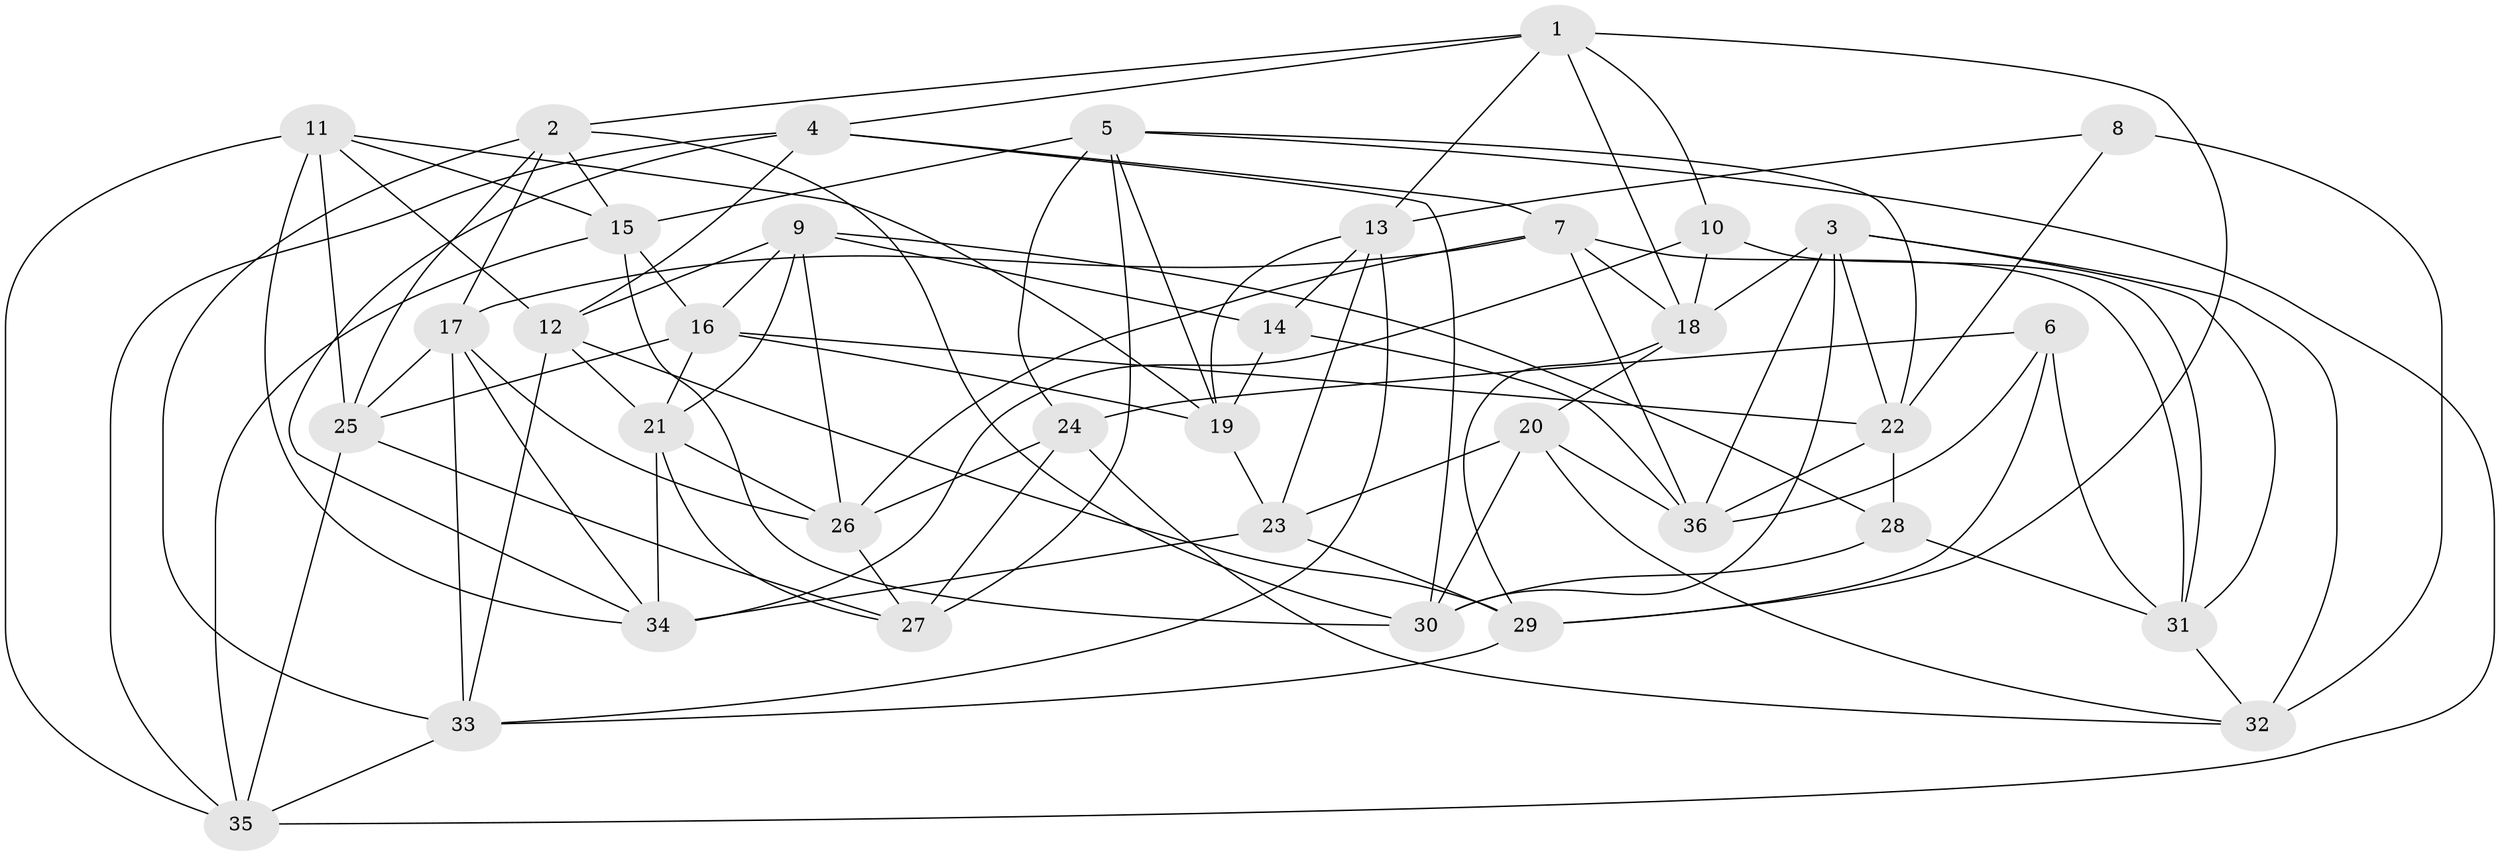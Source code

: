 // original degree distribution, {4: 1.0}
// Generated by graph-tools (version 1.1) at 2025/50/03/09/25 03:50:54]
// undirected, 36 vertices, 100 edges
graph export_dot {
graph [start="1"]
  node [color=gray90,style=filled];
  1;
  2;
  3;
  4;
  5;
  6;
  7;
  8;
  9;
  10;
  11;
  12;
  13;
  14;
  15;
  16;
  17;
  18;
  19;
  20;
  21;
  22;
  23;
  24;
  25;
  26;
  27;
  28;
  29;
  30;
  31;
  32;
  33;
  34;
  35;
  36;
  1 -- 2 [weight=1.0];
  1 -- 4 [weight=1.0];
  1 -- 10 [weight=1.0];
  1 -- 13 [weight=1.0];
  1 -- 18 [weight=1.0];
  1 -- 29 [weight=1.0];
  2 -- 15 [weight=1.0];
  2 -- 17 [weight=1.0];
  2 -- 25 [weight=1.0];
  2 -- 30 [weight=1.0];
  2 -- 33 [weight=1.0];
  3 -- 18 [weight=1.0];
  3 -- 22 [weight=1.0];
  3 -- 30 [weight=1.0];
  3 -- 31 [weight=1.0];
  3 -- 32 [weight=1.0];
  3 -- 36 [weight=1.0];
  4 -- 7 [weight=1.0];
  4 -- 12 [weight=1.0];
  4 -- 30 [weight=1.0];
  4 -- 34 [weight=1.0];
  4 -- 35 [weight=1.0];
  5 -- 15 [weight=1.0];
  5 -- 19 [weight=1.0];
  5 -- 22 [weight=1.0];
  5 -- 24 [weight=1.0];
  5 -- 27 [weight=1.0];
  5 -- 35 [weight=1.0];
  6 -- 24 [weight=1.0];
  6 -- 29 [weight=1.0];
  6 -- 31 [weight=1.0];
  6 -- 36 [weight=1.0];
  7 -- 17 [weight=1.0];
  7 -- 18 [weight=1.0];
  7 -- 26 [weight=1.0];
  7 -- 31 [weight=1.0];
  7 -- 36 [weight=1.0];
  8 -- 13 [weight=1.0];
  8 -- 22 [weight=1.0];
  8 -- 32 [weight=2.0];
  9 -- 12 [weight=1.0];
  9 -- 14 [weight=1.0];
  9 -- 16 [weight=1.0];
  9 -- 21 [weight=1.0];
  9 -- 26 [weight=1.0];
  9 -- 28 [weight=1.0];
  10 -- 18 [weight=1.0];
  10 -- 31 [weight=1.0];
  10 -- 34 [weight=1.0];
  11 -- 12 [weight=1.0];
  11 -- 15 [weight=1.0];
  11 -- 19 [weight=1.0];
  11 -- 25 [weight=1.0];
  11 -- 34 [weight=1.0];
  11 -- 35 [weight=1.0];
  12 -- 21 [weight=1.0];
  12 -- 29 [weight=1.0];
  12 -- 33 [weight=1.0];
  13 -- 14 [weight=1.0];
  13 -- 19 [weight=1.0];
  13 -- 23 [weight=1.0];
  13 -- 33 [weight=1.0];
  14 -- 19 [weight=1.0];
  14 -- 36 [weight=1.0];
  15 -- 16 [weight=1.0];
  15 -- 30 [weight=1.0];
  15 -- 35 [weight=1.0];
  16 -- 19 [weight=1.0];
  16 -- 21 [weight=1.0];
  16 -- 22 [weight=1.0];
  16 -- 25 [weight=1.0];
  17 -- 25 [weight=1.0];
  17 -- 26 [weight=1.0];
  17 -- 33 [weight=1.0];
  17 -- 34 [weight=1.0];
  18 -- 20 [weight=1.0];
  18 -- 29 [weight=1.0];
  19 -- 23 [weight=1.0];
  20 -- 23 [weight=2.0];
  20 -- 30 [weight=1.0];
  20 -- 32 [weight=1.0];
  20 -- 36 [weight=1.0];
  21 -- 26 [weight=1.0];
  21 -- 27 [weight=1.0];
  21 -- 34 [weight=1.0];
  22 -- 28 [weight=1.0];
  22 -- 36 [weight=1.0];
  23 -- 29 [weight=1.0];
  23 -- 34 [weight=1.0];
  24 -- 26 [weight=1.0];
  24 -- 27 [weight=2.0];
  24 -- 32 [weight=1.0];
  25 -- 27 [weight=1.0];
  25 -- 35 [weight=1.0];
  26 -- 27 [weight=1.0];
  28 -- 30 [weight=1.0];
  28 -- 31 [weight=1.0];
  29 -- 33 [weight=1.0];
  31 -- 32 [weight=1.0];
  33 -- 35 [weight=1.0];
}

